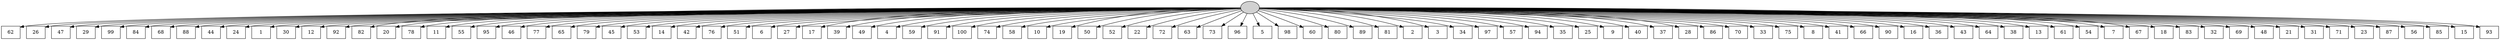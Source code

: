 digraph G {
0[style=filled, fillcolor=grey82, label=""];
1[shape=box,style=filled, fillcolor=white,label="62\n"];
2[shape=box,style=filled, fillcolor=white,label="26\n"];
3[shape=box,style=filled, fillcolor=white,label="47\n"];
4[shape=box,style=filled, fillcolor=white,label="29\n"];
5[shape=box,style=filled, fillcolor=white,label="99\n"];
6[shape=box,style=filled, fillcolor=white,label="84\n"];
7[shape=box,style=filled, fillcolor=white,label="68\n"];
8[shape=box,style=filled, fillcolor=white,label="88\n"];
9[shape=box,style=filled, fillcolor=white,label="44\n"];
10[shape=box,style=filled, fillcolor=white,label="24\n"];
11[shape=box,style=filled, fillcolor=white,label="1\n"];
12[shape=box,style=filled, fillcolor=white,label="30\n"];
13[shape=box,style=filled, fillcolor=white,label="12\n"];
14[shape=box,style=filled, fillcolor=white,label="92\n"];
15[shape=box,style=filled, fillcolor=white,label="82\n"];
16[shape=box,style=filled, fillcolor=white,label="20\n"];
17[shape=box,style=filled, fillcolor=white,label="78\n"];
18[shape=box,style=filled, fillcolor=white,label="11\n"];
19[shape=box,style=filled, fillcolor=white,label="55\n"];
20[shape=box,style=filled, fillcolor=white,label="95\n"];
21[shape=box,style=filled, fillcolor=white,label="46\n"];
22[shape=box,style=filled, fillcolor=white,label="77\n"];
23[shape=box,style=filled, fillcolor=white,label="65\n"];
24[shape=box,style=filled, fillcolor=white,label="79\n"];
25[shape=box,style=filled, fillcolor=white,label="45\n"];
26[shape=box,style=filled, fillcolor=white,label="53\n"];
27[shape=box,style=filled, fillcolor=white,label="14\n"];
28[shape=box,style=filled, fillcolor=white,label="42\n"];
29[shape=box,style=filled, fillcolor=white,label="76\n"];
30[shape=box,style=filled, fillcolor=white,label="51\n"];
31[shape=box,style=filled, fillcolor=white,label="6\n"];
32[shape=box,style=filled, fillcolor=white,label="27\n"];
33[shape=box,style=filled, fillcolor=white,label="17\n"];
34[shape=box,style=filled, fillcolor=white,label="39\n"];
35[shape=box,style=filled, fillcolor=white,label="49\n"];
36[shape=box,style=filled, fillcolor=white,label="4\n"];
37[shape=box,style=filled, fillcolor=white,label="59\n"];
38[shape=box,style=filled, fillcolor=white,label="91\n"];
39[shape=box,style=filled, fillcolor=white,label="100\n"];
40[shape=box,style=filled, fillcolor=white,label="74\n"];
41[shape=box,style=filled, fillcolor=white,label="58\n"];
42[shape=box,style=filled, fillcolor=white,label="10\n"];
43[shape=box,style=filled, fillcolor=white,label="19\n"];
44[shape=box,style=filled, fillcolor=white,label="50\n"];
45[shape=box,style=filled, fillcolor=white,label="52\n"];
46[shape=box,style=filled, fillcolor=white,label="22\n"];
47[shape=box,style=filled, fillcolor=white,label="72\n"];
48[shape=box,style=filled, fillcolor=white,label="63\n"];
49[shape=box,style=filled, fillcolor=white,label="73\n"];
50[shape=box,style=filled, fillcolor=white,label="96\n"];
51[shape=box,style=filled, fillcolor=white,label="5\n"];
52[shape=box,style=filled, fillcolor=white,label="98\n"];
53[shape=box,style=filled, fillcolor=white,label="60\n"];
54[shape=box,style=filled, fillcolor=white,label="80\n"];
55[shape=box,style=filled, fillcolor=white,label="89\n"];
56[shape=box,style=filled, fillcolor=white,label="81\n"];
57[shape=box,style=filled, fillcolor=white,label="2\n"];
58[shape=box,style=filled, fillcolor=white,label="3\n"];
59[shape=box,style=filled, fillcolor=white,label="34\n"];
60[shape=box,style=filled, fillcolor=white,label="97\n"];
61[shape=box,style=filled, fillcolor=white,label="57\n"];
62[shape=box,style=filled, fillcolor=white,label="94\n"];
63[shape=box,style=filled, fillcolor=white,label="35\n"];
64[shape=box,style=filled, fillcolor=white,label="25\n"];
65[shape=box,style=filled, fillcolor=white,label="9\n"];
66[shape=box,style=filled, fillcolor=white,label="40\n"];
67[shape=box,style=filled, fillcolor=white,label="37\n"];
68[shape=box,style=filled, fillcolor=white,label="28\n"];
69[shape=box,style=filled, fillcolor=white,label="86\n"];
70[shape=box,style=filled, fillcolor=white,label="70\n"];
71[shape=box,style=filled, fillcolor=white,label="33\n"];
72[shape=box,style=filled, fillcolor=white,label="75\n"];
73[shape=box,style=filled, fillcolor=white,label="8\n"];
74[shape=box,style=filled, fillcolor=white,label="41\n"];
75[shape=box,style=filled, fillcolor=white,label="66\n"];
76[shape=box,style=filled, fillcolor=white,label="90\n"];
77[shape=box,style=filled, fillcolor=white,label="16\n"];
78[shape=box,style=filled, fillcolor=white,label="36\n"];
79[shape=box,style=filled, fillcolor=white,label="43\n"];
80[shape=box,style=filled, fillcolor=white,label="64\n"];
81[shape=box,style=filled, fillcolor=white,label="38\n"];
82[shape=box,style=filled, fillcolor=white,label="13\n"];
83[shape=box,style=filled, fillcolor=white,label="61\n"];
84[shape=box,style=filled, fillcolor=white,label="54\n"];
85[shape=box,style=filled, fillcolor=white,label="7\n"];
86[shape=box,style=filled, fillcolor=white,label="67\n"];
87[shape=box,style=filled, fillcolor=white,label="18\n"];
88[shape=box,style=filled, fillcolor=white,label="83\n"];
89[shape=box,style=filled, fillcolor=white,label="32\n"];
90[shape=box,style=filled, fillcolor=white,label="69\n"];
91[shape=box,style=filled, fillcolor=white,label="48\n"];
92[shape=box,style=filled, fillcolor=white,label="21\n"];
93[shape=box,style=filled, fillcolor=white,label="31\n"];
94[shape=box,style=filled, fillcolor=white,label="71\n"];
95[shape=box,style=filled, fillcolor=white,label="23\n"];
96[shape=box,style=filled, fillcolor=white,label="87\n"];
97[shape=box,style=filled, fillcolor=white,label="56\n"];
98[shape=box,style=filled, fillcolor=white,label="85\n"];
99[shape=box,style=filled, fillcolor=white,label="15\n"];
100[shape=box,style=filled, fillcolor=white,label="93\n"];
0->1 ;
0->2 ;
0->3 ;
0->4 ;
0->5 ;
0->6 ;
0->7 ;
0->8 ;
0->9 ;
0->10 ;
0->11 ;
0->12 ;
0->13 ;
0->14 ;
0->15 ;
0->16 ;
0->17 ;
0->18 ;
0->19 ;
0->20 ;
0->21 ;
0->22 ;
0->23 ;
0->24 ;
0->25 ;
0->26 ;
0->27 ;
0->28 ;
0->29 ;
0->30 ;
0->31 ;
0->32 ;
0->33 ;
0->34 ;
0->35 ;
0->36 ;
0->37 ;
0->38 ;
0->39 ;
0->40 ;
0->41 ;
0->42 ;
0->43 ;
0->44 ;
0->45 ;
0->46 ;
0->47 ;
0->48 ;
0->49 ;
0->50 ;
0->51 ;
0->52 ;
0->53 ;
0->54 ;
0->55 ;
0->56 ;
0->57 ;
0->58 ;
0->59 ;
0->60 ;
0->61 ;
0->62 ;
0->63 ;
0->64 ;
0->65 ;
0->66 ;
0->67 ;
0->68 ;
0->69 ;
0->70 ;
0->71 ;
0->72 ;
0->73 ;
0->74 ;
0->75 ;
0->76 ;
0->77 ;
0->78 ;
0->79 ;
0->80 ;
0->81 ;
0->82 ;
0->83 ;
0->84 ;
0->85 ;
0->86 ;
0->87 ;
0->88 ;
0->89 ;
0->90 ;
0->91 ;
0->92 ;
0->93 ;
0->94 ;
0->95 ;
0->96 ;
0->97 ;
0->98 ;
0->99 ;
0->100 ;
}
